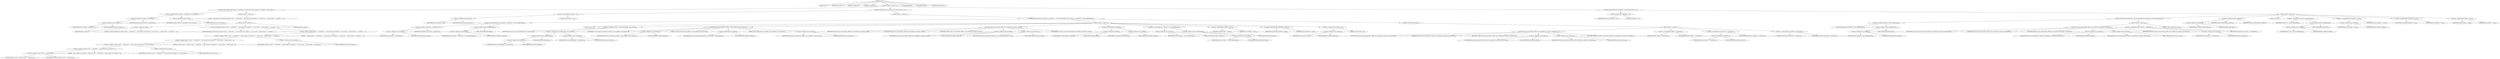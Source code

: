 digraph "write" {  
"520" [label = <(METHOD,write)<SUB>277</SUB>> ]
"63" [label = <(PARAM,this)<SUB>277</SUB>> ]
"521" [label = <(PARAM,byte[] wBuf)<SUB>277</SUB>> ]
"522" [label = <(PARAM,int wOffset)<SUB>277</SUB>> ]
"523" [label = <(PARAM,int numToWrite)<SUB>277</SUB>> ]
"524" [label = <(BLOCK,&lt;empty&gt;,&lt;empty&gt;)<SUB>277</SUB>> ]
"525" [label = <(CONTROL_STRUCTURE,if ((this.currBytes + numToWrite) &gt; this.currSize),if ((this.currBytes + numToWrite) &gt; this.currSize))<SUB>278</SUB>> ]
"526" [label = <(&lt;operator&gt;.greaterThan,(this.currBytes + numToWrite) &gt; this.currSize)<SUB>278</SUB>> ]
"527" [label = <(&lt;operator&gt;.addition,this.currBytes + numToWrite)<SUB>278</SUB>> ]
"528" [label = <(&lt;operator&gt;.fieldAccess,this.currBytes)<SUB>278</SUB>> ]
"62" [label = <(IDENTIFIER,this,this.currBytes + numToWrite)<SUB>278</SUB>> ]
"529" [label = <(FIELD_IDENTIFIER,currBytes,currBytes)<SUB>278</SUB>> ]
"530" [label = <(IDENTIFIER,numToWrite,this.currBytes + numToWrite)<SUB>278</SUB>> ]
"531" [label = <(&lt;operator&gt;.fieldAccess,this.currSize)<SUB>278</SUB>> ]
"64" [label = <(IDENTIFIER,this,(this.currBytes + numToWrite) &gt; this.currSize)<SUB>278</SUB>> ]
"532" [label = <(FIELD_IDENTIFIER,currSize,currSize)<SUB>278</SUB>> ]
"533" [label = <(BLOCK,&lt;empty&gt;,&lt;empty&gt;)<SUB>278</SUB>> ]
"534" [label = <(&lt;operator&gt;.throw,throw new IOException(&quot;request to write '&quot; + numToWrite + &quot;' bytes exceeds size in header of '&quot; + this.currSize + &quot;' bytes for entry '&quot; + currName + &quot;'&quot;);)<SUB>279</SUB>> ]
"535" [label = <(BLOCK,&lt;empty&gt;,&lt;empty&gt;)<SUB>279</SUB>> ]
"536" [label = <(&lt;operator&gt;.assignment,&lt;empty&gt;)> ]
"537" [label = <(IDENTIFIER,$obj4,&lt;empty&gt;)> ]
"538" [label = <(&lt;operator&gt;.alloc,new IOException(&quot;request to write '&quot; + numToWrite + &quot;' bytes exceeds size in header of '&quot; + this.currSize + &quot;' bytes for entry '&quot; + currName + &quot;'&quot;))<SUB>279</SUB>> ]
"539" [label = <(&lt;init&gt;,new IOException(&quot;request to write '&quot; + numToWrite + &quot;' bytes exceeds size in header of '&quot; + this.currSize + &quot;' bytes for entry '&quot; + currName + &quot;'&quot;))<SUB>279</SUB>> ]
"540" [label = <(IDENTIFIER,$obj4,new IOException(&quot;request to write '&quot; + numToWrite + &quot;' bytes exceeds size in header of '&quot; + this.currSize + &quot;' bytes for entry '&quot; + currName + &quot;'&quot;))> ]
"541" [label = <(&lt;operator&gt;.addition,&quot;request to write '&quot; + numToWrite + &quot;' bytes exceeds size in header of '&quot; + this.currSize + &quot;' bytes for entry '&quot; + currName + &quot;'&quot;)<SUB>279</SUB>> ]
"542" [label = <(&lt;operator&gt;.addition,&quot;request to write '&quot; + numToWrite + &quot;' bytes exceeds size in header of '&quot; + this.currSize + &quot;' bytes for entry '&quot; + currName)<SUB>279</SUB>> ]
"543" [label = <(&lt;operator&gt;.addition,&quot;request to write '&quot; + numToWrite + &quot;' bytes exceeds size in header of '&quot; + this.currSize + &quot;' bytes for entry '&quot;)<SUB>279</SUB>> ]
"544" [label = <(&lt;operator&gt;.addition,&quot;request to write '&quot; + numToWrite + &quot;' bytes exceeds size in header of '&quot; + this.currSize)<SUB>279</SUB>> ]
"545" [label = <(&lt;operator&gt;.addition,&quot;request to write '&quot; + numToWrite + &quot;' bytes exceeds size in header of '&quot;)<SUB>279</SUB>> ]
"546" [label = <(&lt;operator&gt;.addition,&quot;request to write '&quot; + numToWrite)<SUB>279</SUB>> ]
"547" [label = <(LITERAL,&quot;request to write '&quot;,&quot;request to write '&quot; + numToWrite)<SUB>279</SUB>> ]
"548" [label = <(IDENTIFIER,numToWrite,&quot;request to write '&quot; + numToWrite)<SUB>279</SUB>> ]
"549" [label = <(LITERAL,&quot;' bytes exceeds size in header of '&quot;,&quot;request to write '&quot; + numToWrite + &quot;' bytes exceeds size in header of '&quot;)<SUB>280</SUB>> ]
"550" [label = <(&lt;operator&gt;.fieldAccess,this.currSize)<SUB>281</SUB>> ]
"65" [label = <(IDENTIFIER,this,&quot;request to write '&quot; + numToWrite + &quot;' bytes exceeds size in header of '&quot; + this.currSize)<SUB>281</SUB>> ]
"551" [label = <(FIELD_IDENTIFIER,currSize,currSize)<SUB>281</SUB>> ]
"552" [label = <(LITERAL,&quot;' bytes for entry '&quot;,&quot;request to write '&quot; + numToWrite + &quot;' bytes exceeds size in header of '&quot; + this.currSize + &quot;' bytes for entry '&quot;)<SUB>281</SUB>> ]
"553" [label = <(&lt;operator&gt;.fieldAccess,this.currName)<SUB>282</SUB>> ]
"554" [label = <(IDENTIFIER,this,&quot;request to write '&quot; + numToWrite + &quot;' bytes exceeds size in header of '&quot; + this.currSize + &quot;' bytes for entry '&quot; + currName)<SUB>282</SUB>> ]
"555" [label = <(FIELD_IDENTIFIER,currName,currName)<SUB>282</SUB>> ]
"556" [label = <(LITERAL,&quot;'&quot;,&quot;request to write '&quot; + numToWrite + &quot;' bytes exceeds size in header of '&quot; + this.currSize + &quot;' bytes for entry '&quot; + currName + &quot;'&quot;)<SUB>282</SUB>> ]
"557" [label = <(IDENTIFIER,$obj4,&lt;empty&gt;)> ]
"558" [label = <(CONTROL_STRUCTURE,if (this.assemLen &gt; 0),if (this.assemLen &gt; 0))<SUB>293</SUB>> ]
"559" [label = <(&lt;operator&gt;.greaterThan,this.assemLen &gt; 0)<SUB>293</SUB>> ]
"560" [label = <(&lt;operator&gt;.fieldAccess,this.assemLen)<SUB>293</SUB>> ]
"66" [label = <(IDENTIFIER,this,this.assemLen &gt; 0)<SUB>293</SUB>> ]
"561" [label = <(FIELD_IDENTIFIER,assemLen,assemLen)<SUB>293</SUB>> ]
"562" [label = <(LITERAL,0,this.assemLen &gt; 0)<SUB>293</SUB>> ]
"563" [label = <(BLOCK,&lt;empty&gt;,&lt;empty&gt;)<SUB>293</SUB>> ]
"564" [label = <(CONTROL_STRUCTURE,if ((this.assemLen + numToWrite) &gt;= this.recordBuf.length),if ((this.assemLen + numToWrite) &gt;= this.recordBuf.length))<SUB>294</SUB>> ]
"565" [label = <(&lt;operator&gt;.greaterEqualsThan,(this.assemLen + numToWrite) &gt;= this.recordBuf.length)<SUB>294</SUB>> ]
"566" [label = <(&lt;operator&gt;.addition,this.assemLen + numToWrite)<SUB>294</SUB>> ]
"567" [label = <(&lt;operator&gt;.fieldAccess,this.assemLen)<SUB>294</SUB>> ]
"67" [label = <(IDENTIFIER,this,this.assemLen + numToWrite)<SUB>294</SUB>> ]
"568" [label = <(FIELD_IDENTIFIER,assemLen,assemLen)<SUB>294</SUB>> ]
"569" [label = <(IDENTIFIER,numToWrite,this.assemLen + numToWrite)<SUB>294</SUB>> ]
"570" [label = <(&lt;operator&gt;.fieldAccess,this.recordBuf.length)<SUB>294</SUB>> ]
"571" [label = <(&lt;operator&gt;.fieldAccess,this.recordBuf)<SUB>294</SUB>> ]
"68" [label = <(IDENTIFIER,this,(this.assemLen + numToWrite) &gt;= this.recordBuf.length)<SUB>294</SUB>> ]
"572" [label = <(FIELD_IDENTIFIER,recordBuf,recordBuf)<SUB>294</SUB>> ]
"573" [label = <(FIELD_IDENTIFIER,length,length)<SUB>294</SUB>> ]
"574" [label = <(BLOCK,&lt;empty&gt;,&lt;empty&gt;)<SUB>294</SUB>> ]
"575" [label = <(LOCAL,int aLen: int)> ]
"576" [label = <(&lt;operator&gt;.assignment,int aLen = this.recordBuf.length - this.assemLen)<SUB>295</SUB>> ]
"577" [label = <(IDENTIFIER,aLen,int aLen = this.recordBuf.length - this.assemLen)<SUB>295</SUB>> ]
"578" [label = <(&lt;operator&gt;.subtraction,this.recordBuf.length - this.assemLen)<SUB>295</SUB>> ]
"579" [label = <(&lt;operator&gt;.fieldAccess,this.recordBuf.length)<SUB>295</SUB>> ]
"580" [label = <(&lt;operator&gt;.fieldAccess,this.recordBuf)<SUB>295</SUB>> ]
"69" [label = <(IDENTIFIER,this,this.recordBuf.length - this.assemLen)<SUB>295</SUB>> ]
"581" [label = <(FIELD_IDENTIFIER,recordBuf,recordBuf)<SUB>295</SUB>> ]
"582" [label = <(FIELD_IDENTIFIER,length,length)<SUB>295</SUB>> ]
"583" [label = <(&lt;operator&gt;.fieldAccess,this.assemLen)<SUB>295</SUB>> ]
"70" [label = <(IDENTIFIER,this,this.recordBuf.length - this.assemLen)<SUB>295</SUB>> ]
"584" [label = <(FIELD_IDENTIFIER,assemLen,assemLen)<SUB>295</SUB>> ]
"585" [label = <(arraycopy,System.arraycopy(this.assemBuf, 0, this.recordBuf, 0, this.assemLen))<SUB>297</SUB>> ]
"586" [label = <(IDENTIFIER,System,System.arraycopy(this.assemBuf, 0, this.recordBuf, 0, this.assemLen))<SUB>297</SUB>> ]
"587" [label = <(&lt;operator&gt;.fieldAccess,this.assemBuf)<SUB>297</SUB>> ]
"71" [label = <(IDENTIFIER,this,System.arraycopy(this.assemBuf, 0, this.recordBuf, 0, this.assemLen))<SUB>297</SUB>> ]
"588" [label = <(FIELD_IDENTIFIER,assemBuf,assemBuf)<SUB>297</SUB>> ]
"589" [label = <(LITERAL,0,System.arraycopy(this.assemBuf, 0, this.recordBuf, 0, this.assemLen))<SUB>297</SUB>> ]
"590" [label = <(&lt;operator&gt;.fieldAccess,this.recordBuf)<SUB>297</SUB>> ]
"72" [label = <(IDENTIFIER,this,System.arraycopy(this.assemBuf, 0, this.recordBuf, 0, this.assemLen))<SUB>297</SUB>> ]
"591" [label = <(FIELD_IDENTIFIER,recordBuf,recordBuf)<SUB>297</SUB>> ]
"592" [label = <(LITERAL,0,System.arraycopy(this.assemBuf, 0, this.recordBuf, 0, this.assemLen))<SUB>297</SUB>> ]
"593" [label = <(&lt;operator&gt;.fieldAccess,this.assemLen)<SUB>298</SUB>> ]
"73" [label = <(IDENTIFIER,this,System.arraycopy(this.assemBuf, 0, this.recordBuf, 0, this.assemLen))<SUB>298</SUB>> ]
"594" [label = <(FIELD_IDENTIFIER,assemLen,assemLen)<SUB>298</SUB>> ]
"595" [label = <(arraycopy,System.arraycopy(wBuf, wOffset, this.recordBuf, this.assemLen, aLen))<SUB>299</SUB>> ]
"596" [label = <(IDENTIFIER,System,System.arraycopy(wBuf, wOffset, this.recordBuf, this.assemLen, aLen))<SUB>299</SUB>> ]
"597" [label = <(IDENTIFIER,wBuf,System.arraycopy(wBuf, wOffset, this.recordBuf, this.assemLen, aLen))<SUB>299</SUB>> ]
"598" [label = <(IDENTIFIER,wOffset,System.arraycopy(wBuf, wOffset, this.recordBuf, this.assemLen, aLen))<SUB>299</SUB>> ]
"599" [label = <(&lt;operator&gt;.fieldAccess,this.recordBuf)<SUB>299</SUB>> ]
"74" [label = <(IDENTIFIER,this,System.arraycopy(wBuf, wOffset, this.recordBuf, this.assemLen, aLen))<SUB>299</SUB>> ]
"600" [label = <(FIELD_IDENTIFIER,recordBuf,recordBuf)<SUB>299</SUB>> ]
"601" [label = <(&lt;operator&gt;.fieldAccess,this.assemLen)<SUB>300</SUB>> ]
"75" [label = <(IDENTIFIER,this,System.arraycopy(wBuf, wOffset, this.recordBuf, this.assemLen, aLen))<SUB>300</SUB>> ]
"602" [label = <(FIELD_IDENTIFIER,assemLen,assemLen)<SUB>300</SUB>> ]
"603" [label = <(IDENTIFIER,aLen,System.arraycopy(wBuf, wOffset, this.recordBuf, this.assemLen, aLen))<SUB>300</SUB>> ]
"604" [label = <(writeRecord,writeRecord(this.recordBuf))<SUB>301</SUB>> ]
"605" [label = <(&lt;operator&gt;.fieldAccess,this.buffer)<SUB>301</SUB>> ]
"77" [label = <(IDENTIFIER,this,writeRecord(this.recordBuf))<SUB>301</SUB>> ]
"606" [label = <(FIELD_IDENTIFIER,buffer,buffer)<SUB>301</SUB>> ]
"607" [label = <(&lt;operator&gt;.fieldAccess,this.recordBuf)<SUB>301</SUB>> ]
"76" [label = <(IDENTIFIER,this,writeRecord(this.recordBuf))<SUB>301</SUB>> ]
"608" [label = <(FIELD_IDENTIFIER,recordBuf,recordBuf)<SUB>301</SUB>> ]
"609" [label = <(&lt;operator&gt;.assignmentPlus,this.currBytes += this.recordBuf.length)<SUB>303</SUB>> ]
"610" [label = <(&lt;operator&gt;.fieldAccess,this.currBytes)<SUB>303</SUB>> ]
"78" [label = <(IDENTIFIER,this,this.currBytes += this.recordBuf.length)<SUB>303</SUB>> ]
"611" [label = <(FIELD_IDENTIFIER,currBytes,currBytes)<SUB>303</SUB>> ]
"612" [label = <(&lt;operator&gt;.fieldAccess,this.recordBuf.length)<SUB>303</SUB>> ]
"613" [label = <(&lt;operator&gt;.fieldAccess,this.recordBuf)<SUB>303</SUB>> ]
"79" [label = <(IDENTIFIER,this,this.currBytes += this.recordBuf.length)<SUB>303</SUB>> ]
"614" [label = <(FIELD_IDENTIFIER,recordBuf,recordBuf)<SUB>303</SUB>> ]
"615" [label = <(FIELD_IDENTIFIER,length,length)<SUB>303</SUB>> ]
"616" [label = <(&lt;operator&gt;.assignmentPlus,wOffset += aLen)<SUB>304</SUB>> ]
"617" [label = <(IDENTIFIER,wOffset,wOffset += aLen)<SUB>304</SUB>> ]
"618" [label = <(IDENTIFIER,aLen,wOffset += aLen)<SUB>304</SUB>> ]
"619" [label = <(&lt;operator&gt;.assignmentMinus,numToWrite -= aLen)<SUB>305</SUB>> ]
"620" [label = <(IDENTIFIER,numToWrite,numToWrite -= aLen)<SUB>305</SUB>> ]
"621" [label = <(IDENTIFIER,aLen,numToWrite -= aLen)<SUB>305</SUB>> ]
"622" [label = <(&lt;operator&gt;.assignment,this.assemLen = 0)<SUB>306</SUB>> ]
"623" [label = <(&lt;operator&gt;.fieldAccess,this.assemLen)<SUB>306</SUB>> ]
"80" [label = <(IDENTIFIER,this,this.assemLen = 0)<SUB>306</SUB>> ]
"624" [label = <(FIELD_IDENTIFIER,assemLen,assemLen)<SUB>306</SUB>> ]
"625" [label = <(LITERAL,0,this.assemLen = 0)<SUB>306</SUB>> ]
"626" [label = <(CONTROL_STRUCTURE,else,else)<SUB>307</SUB>> ]
"627" [label = <(BLOCK,&lt;empty&gt;,&lt;empty&gt;)<SUB>307</SUB>> ]
"628" [label = <(arraycopy,System.arraycopy(wBuf, wOffset, this.assemBuf, this.assemLen, numToWrite))<SUB>308</SUB>> ]
"629" [label = <(IDENTIFIER,System,System.arraycopy(wBuf, wOffset, this.assemBuf, this.assemLen, numToWrite))<SUB>308</SUB>> ]
"630" [label = <(IDENTIFIER,wBuf,System.arraycopy(wBuf, wOffset, this.assemBuf, this.assemLen, numToWrite))<SUB>308</SUB>> ]
"631" [label = <(IDENTIFIER,wOffset,System.arraycopy(wBuf, wOffset, this.assemBuf, this.assemLen, numToWrite))<SUB>308</SUB>> ]
"632" [label = <(&lt;operator&gt;.fieldAccess,this.assemBuf)<SUB>308</SUB>> ]
"81" [label = <(IDENTIFIER,this,System.arraycopy(wBuf, wOffset, this.assemBuf, this.assemLen, numToWrite))<SUB>308</SUB>> ]
"633" [label = <(FIELD_IDENTIFIER,assemBuf,assemBuf)<SUB>308</SUB>> ]
"634" [label = <(&lt;operator&gt;.fieldAccess,this.assemLen)<SUB>308</SUB>> ]
"82" [label = <(IDENTIFIER,this,System.arraycopy(wBuf, wOffset, this.assemBuf, this.assemLen, numToWrite))<SUB>308</SUB>> ]
"635" [label = <(FIELD_IDENTIFIER,assemLen,assemLen)<SUB>308</SUB>> ]
"636" [label = <(IDENTIFIER,numToWrite,System.arraycopy(wBuf, wOffset, this.assemBuf, this.assemLen, numToWrite))<SUB>309</SUB>> ]
"637" [label = <(&lt;operator&gt;.assignmentPlus,wOffset += numToWrite)<SUB>311</SUB>> ]
"638" [label = <(IDENTIFIER,wOffset,wOffset += numToWrite)<SUB>311</SUB>> ]
"639" [label = <(IDENTIFIER,numToWrite,wOffset += numToWrite)<SUB>311</SUB>> ]
"640" [label = <(&lt;operator&gt;.assignmentPlus,this.assemLen += numToWrite)<SUB>312</SUB>> ]
"641" [label = <(&lt;operator&gt;.fieldAccess,this.assemLen)<SUB>312</SUB>> ]
"83" [label = <(IDENTIFIER,this,this.assemLen += numToWrite)<SUB>312</SUB>> ]
"642" [label = <(FIELD_IDENTIFIER,assemLen,assemLen)<SUB>312</SUB>> ]
"643" [label = <(IDENTIFIER,numToWrite,this.assemLen += numToWrite)<SUB>312</SUB>> ]
"644" [label = <(&lt;operator&gt;.assignmentMinus,numToWrite -= numToWrite)<SUB>313</SUB>> ]
"645" [label = <(IDENTIFIER,numToWrite,numToWrite -= numToWrite)<SUB>313</SUB>> ]
"646" [label = <(IDENTIFIER,numToWrite,numToWrite -= numToWrite)<SUB>313</SUB>> ]
"647" [label = <(CONTROL_STRUCTURE,while (numToWrite &gt; 0),while (numToWrite &gt; 0))<SUB>322</SUB>> ]
"648" [label = <(&lt;operator&gt;.greaterThan,numToWrite &gt; 0)<SUB>322</SUB>> ]
"649" [label = <(IDENTIFIER,numToWrite,numToWrite &gt; 0)<SUB>322</SUB>> ]
"650" [label = <(LITERAL,0,numToWrite &gt; 0)<SUB>322</SUB>> ]
"651" [label = <(BLOCK,&lt;empty&gt;,&lt;empty&gt;)<SUB>322</SUB>> ]
"652" [label = <(CONTROL_STRUCTURE,if (numToWrite &lt; this.recordBuf.length),if (numToWrite &lt; this.recordBuf.length))<SUB>323</SUB>> ]
"653" [label = <(&lt;operator&gt;.lessThan,numToWrite &lt; this.recordBuf.length)<SUB>323</SUB>> ]
"654" [label = <(IDENTIFIER,numToWrite,numToWrite &lt; this.recordBuf.length)<SUB>323</SUB>> ]
"655" [label = <(&lt;operator&gt;.fieldAccess,this.recordBuf.length)<SUB>323</SUB>> ]
"656" [label = <(&lt;operator&gt;.fieldAccess,this.recordBuf)<SUB>323</SUB>> ]
"84" [label = <(IDENTIFIER,this,numToWrite &lt; this.recordBuf.length)<SUB>323</SUB>> ]
"657" [label = <(FIELD_IDENTIFIER,recordBuf,recordBuf)<SUB>323</SUB>> ]
"658" [label = <(FIELD_IDENTIFIER,length,length)<SUB>323</SUB>> ]
"659" [label = <(BLOCK,&lt;empty&gt;,&lt;empty&gt;)<SUB>323</SUB>> ]
"660" [label = <(arraycopy,System.arraycopy(wBuf, wOffset, this.assemBuf, this.assemLen, numToWrite))<SUB>324</SUB>> ]
"661" [label = <(IDENTIFIER,System,System.arraycopy(wBuf, wOffset, this.assemBuf, this.assemLen, numToWrite))<SUB>324</SUB>> ]
"662" [label = <(IDENTIFIER,wBuf,System.arraycopy(wBuf, wOffset, this.assemBuf, this.assemLen, numToWrite))<SUB>324</SUB>> ]
"663" [label = <(IDENTIFIER,wOffset,System.arraycopy(wBuf, wOffset, this.assemBuf, this.assemLen, numToWrite))<SUB>324</SUB>> ]
"664" [label = <(&lt;operator&gt;.fieldAccess,this.assemBuf)<SUB>324</SUB>> ]
"85" [label = <(IDENTIFIER,this,System.arraycopy(wBuf, wOffset, this.assemBuf, this.assemLen, numToWrite))<SUB>324</SUB>> ]
"665" [label = <(FIELD_IDENTIFIER,assemBuf,assemBuf)<SUB>324</SUB>> ]
"666" [label = <(&lt;operator&gt;.fieldAccess,this.assemLen)<SUB>324</SUB>> ]
"86" [label = <(IDENTIFIER,this,System.arraycopy(wBuf, wOffset, this.assemBuf, this.assemLen, numToWrite))<SUB>324</SUB>> ]
"667" [label = <(FIELD_IDENTIFIER,assemLen,assemLen)<SUB>324</SUB>> ]
"668" [label = <(IDENTIFIER,numToWrite,System.arraycopy(wBuf, wOffset, this.assemBuf, this.assemLen, numToWrite))<SUB>325</SUB>> ]
"669" [label = <(&lt;operator&gt;.assignmentPlus,this.assemLen += numToWrite)<SUB>327</SUB>> ]
"670" [label = <(&lt;operator&gt;.fieldAccess,this.assemLen)<SUB>327</SUB>> ]
"87" [label = <(IDENTIFIER,this,this.assemLen += numToWrite)<SUB>327</SUB>> ]
"671" [label = <(FIELD_IDENTIFIER,assemLen,assemLen)<SUB>327</SUB>> ]
"672" [label = <(IDENTIFIER,numToWrite,this.assemLen += numToWrite)<SUB>327</SUB>> ]
"673" [label = <(CONTROL_STRUCTURE,break;,break;)<SUB>329</SUB>> ]
"674" [label = <(writeRecord,writeRecord(wBuf, wOffset))<SUB>332</SUB>> ]
"675" [label = <(&lt;operator&gt;.fieldAccess,this.buffer)<SUB>332</SUB>> ]
"88" [label = <(IDENTIFIER,this,writeRecord(wBuf, wOffset))<SUB>332</SUB>> ]
"676" [label = <(FIELD_IDENTIFIER,buffer,buffer)<SUB>332</SUB>> ]
"677" [label = <(IDENTIFIER,wBuf,writeRecord(wBuf, wOffset))<SUB>332</SUB>> ]
"678" [label = <(IDENTIFIER,wOffset,writeRecord(wBuf, wOffset))<SUB>332</SUB>> ]
"679" [label = <(LOCAL,int num: int)> ]
"680" [label = <(&lt;operator&gt;.assignment,int num = this.recordBuf.length)<SUB>334</SUB>> ]
"681" [label = <(IDENTIFIER,num,int num = this.recordBuf.length)<SUB>334</SUB>> ]
"682" [label = <(&lt;operator&gt;.fieldAccess,this.recordBuf.length)<SUB>334</SUB>> ]
"683" [label = <(&lt;operator&gt;.fieldAccess,this.recordBuf)<SUB>334</SUB>> ]
"89" [label = <(IDENTIFIER,this,int num = this.recordBuf.length)<SUB>334</SUB>> ]
"684" [label = <(FIELD_IDENTIFIER,recordBuf,recordBuf)<SUB>334</SUB>> ]
"685" [label = <(FIELD_IDENTIFIER,length,length)<SUB>334</SUB>> ]
"686" [label = <(&lt;operator&gt;.assignmentPlus,this.currBytes += num)<SUB>336</SUB>> ]
"687" [label = <(&lt;operator&gt;.fieldAccess,this.currBytes)<SUB>336</SUB>> ]
"90" [label = <(IDENTIFIER,this,this.currBytes += num)<SUB>336</SUB>> ]
"688" [label = <(FIELD_IDENTIFIER,currBytes,currBytes)<SUB>336</SUB>> ]
"689" [label = <(IDENTIFIER,num,this.currBytes += num)<SUB>336</SUB>> ]
"690" [label = <(&lt;operator&gt;.assignmentMinus,numToWrite -= num)<SUB>337</SUB>> ]
"691" [label = <(IDENTIFIER,numToWrite,numToWrite -= num)<SUB>337</SUB>> ]
"692" [label = <(IDENTIFIER,num,numToWrite -= num)<SUB>337</SUB>> ]
"693" [label = <(&lt;operator&gt;.assignmentPlus,wOffset += num)<SUB>338</SUB>> ]
"694" [label = <(IDENTIFIER,wOffset,wOffset += num)<SUB>338</SUB>> ]
"695" [label = <(IDENTIFIER,num,wOffset += num)<SUB>338</SUB>> ]
"696" [label = <(MODIFIER,PUBLIC)> ]
"697" [label = <(MODIFIER,VIRTUAL)> ]
"698" [label = <(METHOD_RETURN,void)<SUB>277</SUB>> ]
  "520" -> "63" 
  "520" -> "521" 
  "520" -> "522" 
  "520" -> "523" 
  "520" -> "524" 
  "520" -> "696" 
  "520" -> "697" 
  "520" -> "698" 
  "524" -> "525" 
  "524" -> "558" 
  "524" -> "647" 
  "525" -> "526" 
  "525" -> "533" 
  "526" -> "527" 
  "526" -> "531" 
  "527" -> "528" 
  "527" -> "530" 
  "528" -> "62" 
  "528" -> "529" 
  "531" -> "64" 
  "531" -> "532" 
  "533" -> "534" 
  "534" -> "535" 
  "535" -> "536" 
  "535" -> "539" 
  "535" -> "557" 
  "536" -> "537" 
  "536" -> "538" 
  "539" -> "540" 
  "539" -> "541" 
  "541" -> "542" 
  "541" -> "556" 
  "542" -> "543" 
  "542" -> "553" 
  "543" -> "544" 
  "543" -> "552" 
  "544" -> "545" 
  "544" -> "550" 
  "545" -> "546" 
  "545" -> "549" 
  "546" -> "547" 
  "546" -> "548" 
  "550" -> "65" 
  "550" -> "551" 
  "553" -> "554" 
  "553" -> "555" 
  "558" -> "559" 
  "558" -> "563" 
  "559" -> "560" 
  "559" -> "562" 
  "560" -> "66" 
  "560" -> "561" 
  "563" -> "564" 
  "564" -> "565" 
  "564" -> "574" 
  "564" -> "626" 
  "565" -> "566" 
  "565" -> "570" 
  "566" -> "567" 
  "566" -> "569" 
  "567" -> "67" 
  "567" -> "568" 
  "570" -> "571" 
  "570" -> "573" 
  "571" -> "68" 
  "571" -> "572" 
  "574" -> "575" 
  "574" -> "576" 
  "574" -> "585" 
  "574" -> "595" 
  "574" -> "604" 
  "574" -> "609" 
  "574" -> "616" 
  "574" -> "619" 
  "574" -> "622" 
  "576" -> "577" 
  "576" -> "578" 
  "578" -> "579" 
  "578" -> "583" 
  "579" -> "580" 
  "579" -> "582" 
  "580" -> "69" 
  "580" -> "581" 
  "583" -> "70" 
  "583" -> "584" 
  "585" -> "586" 
  "585" -> "587" 
  "585" -> "589" 
  "585" -> "590" 
  "585" -> "592" 
  "585" -> "593" 
  "587" -> "71" 
  "587" -> "588" 
  "590" -> "72" 
  "590" -> "591" 
  "593" -> "73" 
  "593" -> "594" 
  "595" -> "596" 
  "595" -> "597" 
  "595" -> "598" 
  "595" -> "599" 
  "595" -> "601" 
  "595" -> "603" 
  "599" -> "74" 
  "599" -> "600" 
  "601" -> "75" 
  "601" -> "602" 
  "604" -> "605" 
  "604" -> "607" 
  "605" -> "77" 
  "605" -> "606" 
  "607" -> "76" 
  "607" -> "608" 
  "609" -> "610" 
  "609" -> "612" 
  "610" -> "78" 
  "610" -> "611" 
  "612" -> "613" 
  "612" -> "615" 
  "613" -> "79" 
  "613" -> "614" 
  "616" -> "617" 
  "616" -> "618" 
  "619" -> "620" 
  "619" -> "621" 
  "622" -> "623" 
  "622" -> "625" 
  "623" -> "80" 
  "623" -> "624" 
  "626" -> "627" 
  "627" -> "628" 
  "627" -> "637" 
  "627" -> "640" 
  "627" -> "644" 
  "628" -> "629" 
  "628" -> "630" 
  "628" -> "631" 
  "628" -> "632" 
  "628" -> "634" 
  "628" -> "636" 
  "632" -> "81" 
  "632" -> "633" 
  "634" -> "82" 
  "634" -> "635" 
  "637" -> "638" 
  "637" -> "639" 
  "640" -> "641" 
  "640" -> "643" 
  "641" -> "83" 
  "641" -> "642" 
  "644" -> "645" 
  "644" -> "646" 
  "647" -> "648" 
  "647" -> "651" 
  "648" -> "649" 
  "648" -> "650" 
  "651" -> "652" 
  "651" -> "674" 
  "651" -> "679" 
  "651" -> "680" 
  "651" -> "686" 
  "651" -> "690" 
  "651" -> "693" 
  "652" -> "653" 
  "652" -> "659" 
  "653" -> "654" 
  "653" -> "655" 
  "655" -> "656" 
  "655" -> "658" 
  "656" -> "84" 
  "656" -> "657" 
  "659" -> "660" 
  "659" -> "669" 
  "659" -> "673" 
  "660" -> "661" 
  "660" -> "662" 
  "660" -> "663" 
  "660" -> "664" 
  "660" -> "666" 
  "660" -> "668" 
  "664" -> "85" 
  "664" -> "665" 
  "666" -> "86" 
  "666" -> "667" 
  "669" -> "670" 
  "669" -> "672" 
  "670" -> "87" 
  "670" -> "671" 
  "674" -> "675" 
  "674" -> "677" 
  "674" -> "678" 
  "675" -> "88" 
  "675" -> "676" 
  "680" -> "681" 
  "680" -> "682" 
  "682" -> "683" 
  "682" -> "685" 
  "683" -> "89" 
  "683" -> "684" 
  "686" -> "687" 
  "686" -> "689" 
  "687" -> "90" 
  "687" -> "688" 
  "690" -> "691" 
  "690" -> "692" 
  "693" -> "694" 
  "693" -> "695" 
}
